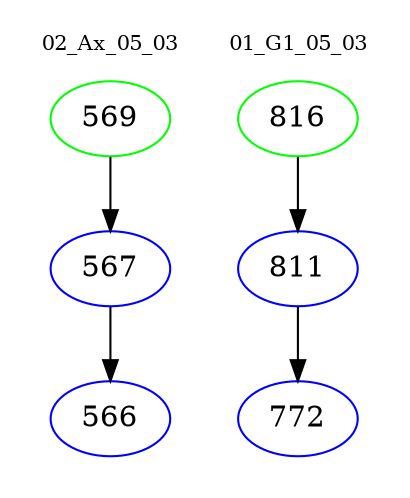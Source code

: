 digraph{
subgraph cluster_0 {
color = white
label = "02_Ax_05_03";
fontsize=10;
T0_569 [label="569", color="green"]
T0_569 -> T0_567 [color="black"]
T0_567 [label="567", color="blue"]
T0_567 -> T0_566 [color="black"]
T0_566 [label="566", color="blue"]
}
subgraph cluster_1 {
color = white
label = "01_G1_05_03";
fontsize=10;
T1_816 [label="816", color="green"]
T1_816 -> T1_811 [color="black"]
T1_811 [label="811", color="blue"]
T1_811 -> T1_772 [color="black"]
T1_772 [label="772", color="blue"]
}
}
